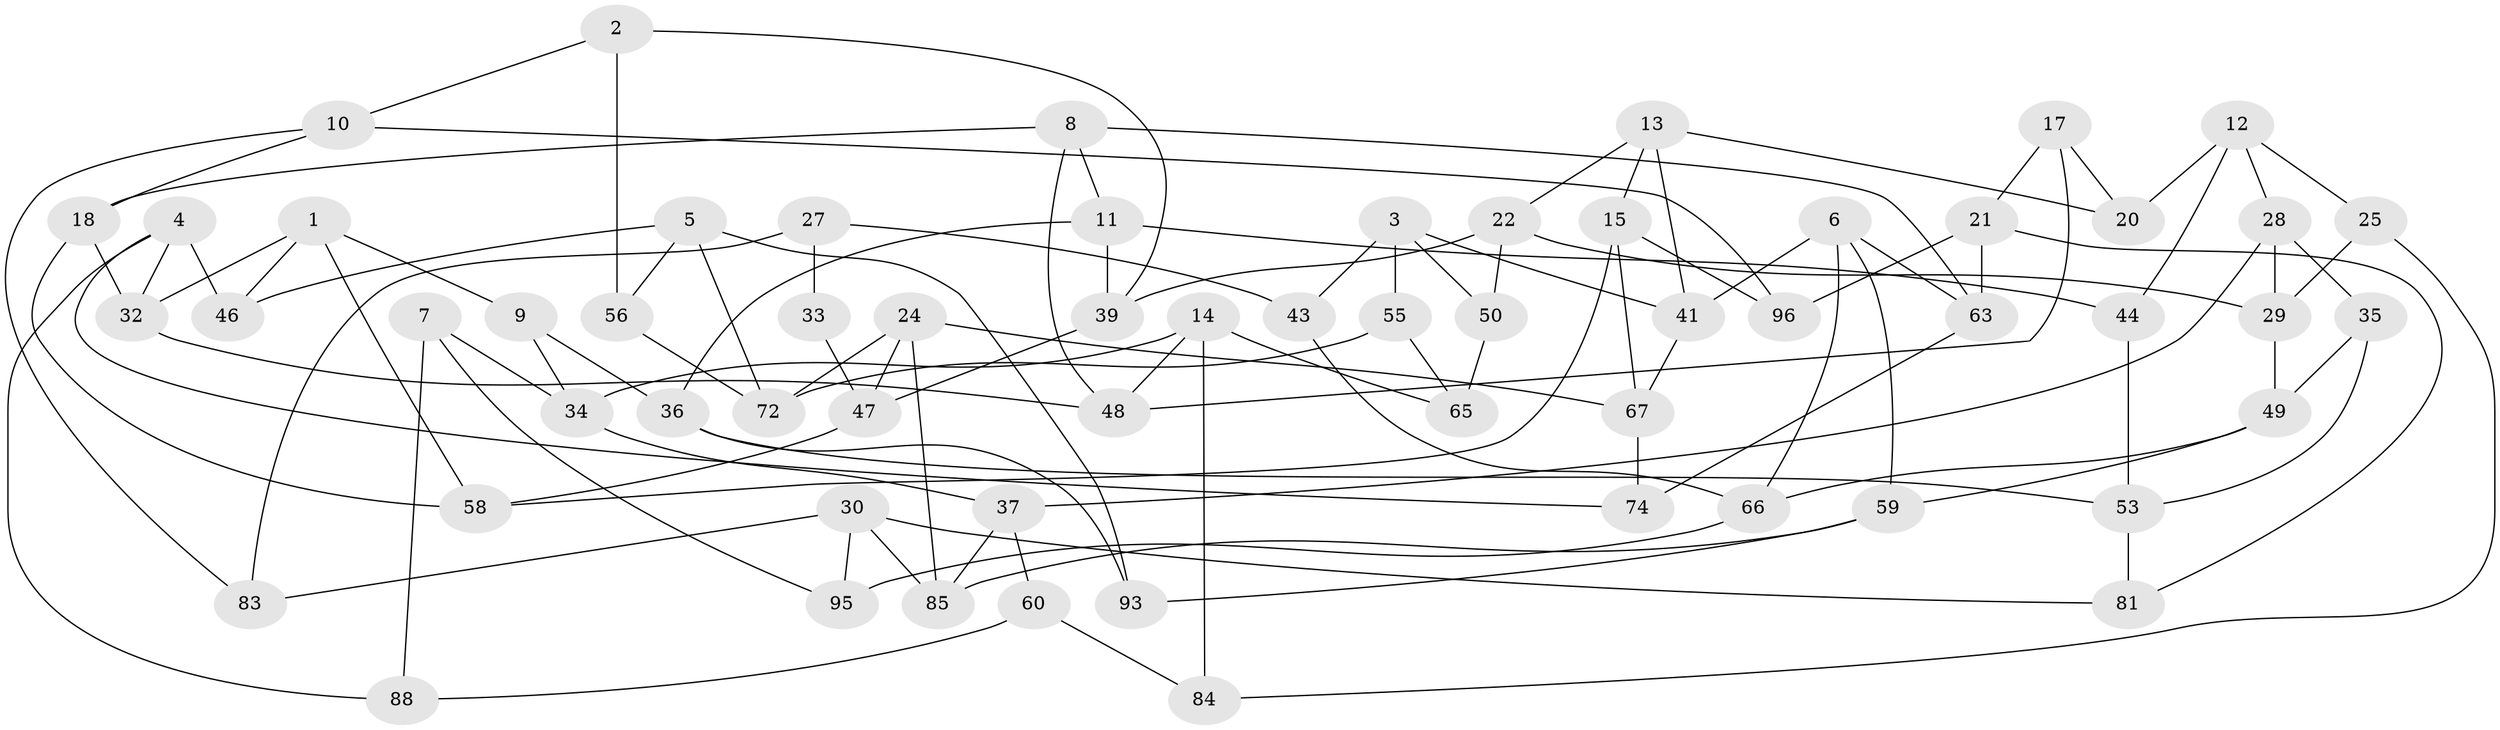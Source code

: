 // original degree distribution, {3: 1.0}
// Generated by graph-tools (version 1.1) at 2025/39/02/21/25 10:39:00]
// undirected, 61 vertices, 109 edges
graph export_dot {
graph [start="1"]
  node [color=gray90,style=filled];
  1 [super="+75"];
  2;
  3 [super="+23"];
  4 [super="+77"];
  5 [super="+19"];
  6 [super="+52"];
  7;
  8 [super="+62"];
  9;
  10 [super="+80"];
  11 [super="+99"];
  12 [super="+16"];
  13 [super="+26"];
  14 [super="+42"];
  15 [super="+76"];
  17;
  18 [super="+82"];
  20;
  21 [super="+57"];
  22 [super="+70"];
  24 [super="+31"];
  25;
  27 [super="+61"];
  28 [super="+40"];
  29 [super="+89"];
  30 [super="+38"];
  32 [super="+71"];
  33;
  34 [super="+54"];
  35;
  36 [super="+92"];
  37 [super="+90"];
  39 [super="+79"];
  41 [super="+45"];
  43;
  44;
  46;
  47 [super="+97"];
  48 [super="+51"];
  49 [super="+91"];
  50 [super="+69"];
  53 [super="+64"];
  55;
  56;
  58 [super="+78"];
  59 [super="+68"];
  60;
  63 [super="+86"];
  65 [super="+100"];
  66 [super="+73"];
  67 [super="+98"];
  72 [super="+87"];
  74;
  81;
  83;
  84;
  85 [super="+94"];
  88;
  93;
  95;
  96;
  1 -- 46;
  1 -- 9;
  1 -- 32;
  1 -- 58;
  2 -- 39;
  2 -- 10;
  2 -- 56;
  3 -- 43;
  3 -- 55;
  3 -- 41;
  3 -- 50;
  4 -- 88;
  4 -- 74;
  4 -- 32;
  4 -- 46;
  5 -- 46;
  5 -- 56;
  5 -- 93;
  5 -- 72;
  6 -- 66;
  6 -- 59;
  6 -- 63;
  6 -- 41;
  7 -- 88;
  7 -- 34;
  7 -- 95;
  8 -- 48;
  8 -- 63;
  8 -- 11;
  8 -- 18;
  9 -- 36;
  9 -- 34;
  10 -- 96;
  10 -- 83;
  10 -- 18;
  11 -- 36;
  11 -- 39;
  11 -- 44;
  12 -- 44;
  12 -- 25;
  12 -- 20;
  12 -- 28;
  13 -- 41;
  13 -- 20;
  13 -- 22;
  13 -- 15;
  14 -- 84;
  14 -- 48;
  14 -- 65;
  14 -- 34;
  15 -- 58;
  15 -- 96;
  15 -- 67;
  17 -- 20;
  17 -- 48;
  17 -- 21;
  18 -- 32;
  18 -- 58;
  21 -- 81;
  21 -- 63;
  21 -- 96;
  22 -- 39;
  22 -- 50;
  22 -- 29;
  24 -- 72;
  24 -- 67;
  24 -- 47;
  24 -- 85;
  25 -- 84;
  25 -- 29;
  27 -- 33 [weight=2];
  27 -- 83;
  27 -- 43;
  28 -- 37;
  28 -- 29;
  28 -- 35;
  29 -- 49;
  30 -- 83;
  30 -- 95;
  30 -- 81;
  30 -- 85;
  32 -- 48;
  33 -- 47;
  34 -- 37;
  35 -- 49;
  35 -- 53;
  36 -- 53;
  36 -- 93;
  37 -- 60;
  37 -- 85;
  39 -- 47;
  41 -- 67;
  43 -- 66;
  44 -- 53;
  47 -- 58;
  49 -- 66;
  49 -- 59;
  50 -- 65 [weight=2];
  53 -- 81;
  55 -- 65;
  55 -- 72;
  56 -- 72;
  59 -- 93;
  59 -- 85;
  60 -- 84;
  60 -- 88;
  63 -- 74;
  66 -- 95;
  67 -- 74;
}
